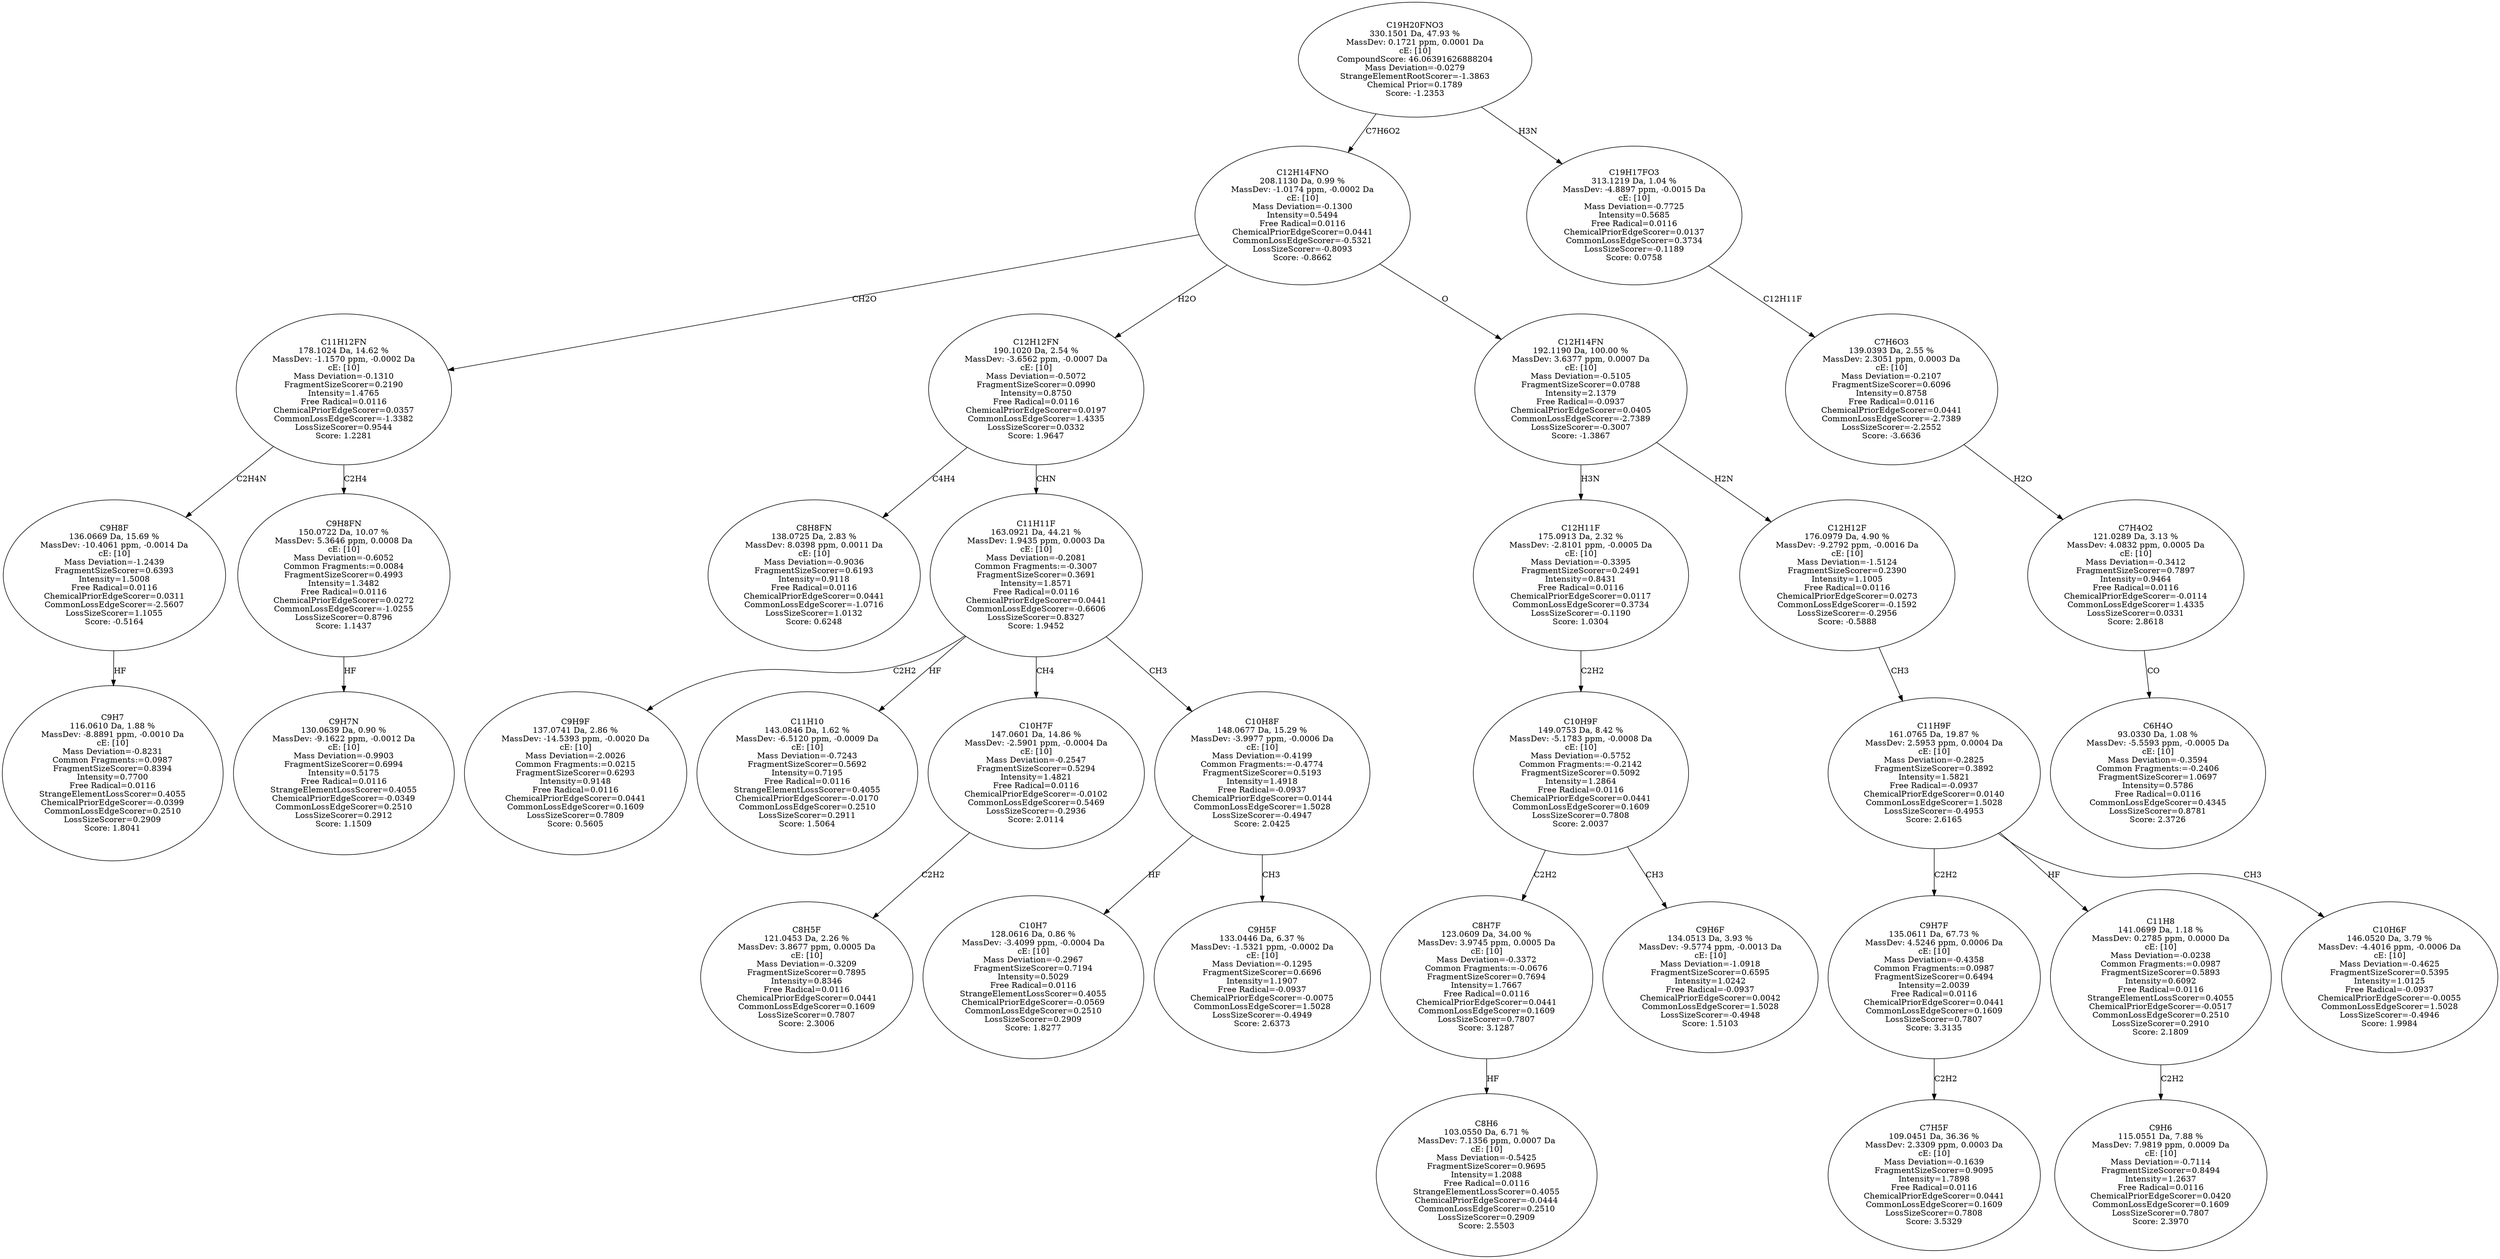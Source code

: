 strict digraph {
v1 [label="C9H7\n116.0610 Da, 1.88 %\nMassDev: -8.8891 ppm, -0.0010 Da\ncE: [10]\nMass Deviation=-0.8231\nCommon Fragments:=0.0987\nFragmentSizeScorer=0.8394\nIntensity=0.7700\nFree Radical=0.0116\nStrangeElementLossScorer=0.4055\nChemicalPriorEdgeScorer=-0.0399\nCommonLossEdgeScorer=0.2510\nLossSizeScorer=0.2909\nScore: 1.8041"];
v2 [label="C9H8F\n136.0669 Da, 15.69 %\nMassDev: -10.4061 ppm, -0.0014 Da\ncE: [10]\nMass Deviation=-1.2439\nFragmentSizeScorer=0.6393\nIntensity=1.5008\nFree Radical=0.0116\nChemicalPriorEdgeScorer=0.0311\nCommonLossEdgeScorer=-2.5607\nLossSizeScorer=1.1055\nScore: -0.5164"];
v3 [label="C9H7N\n130.0639 Da, 0.90 %\nMassDev: -9.1622 ppm, -0.0012 Da\ncE: [10]\nMass Deviation=-0.9903\nFragmentSizeScorer=0.6994\nIntensity=0.5175\nFree Radical=0.0116\nStrangeElementLossScorer=0.4055\nChemicalPriorEdgeScorer=-0.0349\nCommonLossEdgeScorer=0.2510\nLossSizeScorer=0.2912\nScore: 1.1509"];
v4 [label="C9H8FN\n150.0722 Da, 10.07 %\nMassDev: 5.3646 ppm, 0.0008 Da\ncE: [10]\nMass Deviation=-0.6052\nCommon Fragments:=0.0084\nFragmentSizeScorer=0.4993\nIntensity=1.3482\nFree Radical=0.0116\nChemicalPriorEdgeScorer=0.0272\nCommonLossEdgeScorer=-1.0255\nLossSizeScorer=0.8796\nScore: 1.1437"];
v5 [label="C11H12FN\n178.1024 Da, 14.62 %\nMassDev: -1.1570 ppm, -0.0002 Da\ncE: [10]\nMass Deviation=-0.1310\nFragmentSizeScorer=0.2190\nIntensity=1.4765\nFree Radical=0.0116\nChemicalPriorEdgeScorer=0.0357\nCommonLossEdgeScorer=-1.3382\nLossSizeScorer=0.9544\nScore: 1.2281"];
v6 [label="C8H8FN\n138.0725 Da, 2.83 %\nMassDev: 8.0398 ppm, 0.0011 Da\ncE: [10]\nMass Deviation=-0.9036\nFragmentSizeScorer=0.6193\nIntensity=0.9118\nFree Radical=0.0116\nChemicalPriorEdgeScorer=0.0441\nCommonLossEdgeScorer=-1.0716\nLossSizeScorer=1.0132\nScore: 0.6248"];
v7 [label="C9H9F\n137.0741 Da, 2.86 %\nMassDev: -14.5393 ppm, -0.0020 Da\ncE: [10]\nMass Deviation=-2.0026\nCommon Fragments:=0.0215\nFragmentSizeScorer=0.6293\nIntensity=0.9148\nFree Radical=0.0116\nChemicalPriorEdgeScorer=0.0441\nCommonLossEdgeScorer=0.1609\nLossSizeScorer=0.7809\nScore: 0.5605"];
v8 [label="C11H10\n143.0846 Da, 1.62 %\nMassDev: -6.5120 ppm, -0.0009 Da\ncE: [10]\nMass Deviation=-0.7243\nFragmentSizeScorer=0.5692\nIntensity=0.7195\nFree Radical=0.0116\nStrangeElementLossScorer=0.4055\nChemicalPriorEdgeScorer=-0.0170\nCommonLossEdgeScorer=0.2510\nLossSizeScorer=0.2911\nScore: 1.5064"];
v9 [label="C8H5F\n121.0453 Da, 2.26 %\nMassDev: 3.8677 ppm, 0.0005 Da\ncE: [10]\nMass Deviation=-0.3209\nFragmentSizeScorer=0.7895\nIntensity=0.8346\nFree Radical=0.0116\nChemicalPriorEdgeScorer=0.0441\nCommonLossEdgeScorer=0.1609\nLossSizeScorer=0.7807\nScore: 2.3006"];
v10 [label="C10H7F\n147.0601 Da, 14.86 %\nMassDev: -2.5901 ppm, -0.0004 Da\ncE: [10]\nMass Deviation=-0.2547\nFragmentSizeScorer=0.5294\nIntensity=1.4821\nFree Radical=0.0116\nChemicalPriorEdgeScorer=-0.0102\nCommonLossEdgeScorer=0.5469\nLossSizeScorer=-0.2936\nScore: 2.0114"];
v11 [label="C10H7\n128.0616 Da, 0.86 %\nMassDev: -3.4099 ppm, -0.0004 Da\ncE: [10]\nMass Deviation=-0.2967\nFragmentSizeScorer=0.7194\nIntensity=0.5029\nFree Radical=0.0116\nStrangeElementLossScorer=0.4055\nChemicalPriorEdgeScorer=-0.0569\nCommonLossEdgeScorer=0.2510\nLossSizeScorer=0.2909\nScore: 1.8277"];
v12 [label="C9H5F\n133.0446 Da, 6.37 %\nMassDev: -1.5321 ppm, -0.0002 Da\ncE: [10]\nMass Deviation=-0.1295\nFragmentSizeScorer=0.6696\nIntensity=1.1907\nFree Radical=-0.0937\nChemicalPriorEdgeScorer=-0.0075\nCommonLossEdgeScorer=1.5028\nLossSizeScorer=-0.4949\nScore: 2.6373"];
v13 [label="C10H8F\n148.0677 Da, 15.29 %\nMassDev: -3.9977 ppm, -0.0006 Da\ncE: [10]\nMass Deviation=-0.4199\nCommon Fragments:=-0.4774\nFragmentSizeScorer=0.5193\nIntensity=1.4918\nFree Radical=-0.0937\nChemicalPriorEdgeScorer=0.0144\nCommonLossEdgeScorer=1.5028\nLossSizeScorer=-0.4947\nScore: 2.0425"];
v14 [label="C11H11F\n163.0921 Da, 44.21 %\nMassDev: 1.9435 ppm, 0.0003 Da\ncE: [10]\nMass Deviation=-0.2081\nCommon Fragments:=-0.3007\nFragmentSizeScorer=0.3691\nIntensity=1.8571\nFree Radical=0.0116\nChemicalPriorEdgeScorer=0.0441\nCommonLossEdgeScorer=-0.6606\nLossSizeScorer=0.8327\nScore: 1.9452"];
v15 [label="C12H12FN\n190.1020 Da, 2.54 %\nMassDev: -3.6562 ppm, -0.0007 Da\ncE: [10]\nMass Deviation=-0.5072\nFragmentSizeScorer=0.0990\nIntensity=0.8750\nFree Radical=0.0116\nChemicalPriorEdgeScorer=0.0197\nCommonLossEdgeScorer=1.4335\nLossSizeScorer=0.0332\nScore: 1.9647"];
v16 [label="C8H6\n103.0550 Da, 6.71 %\nMassDev: 7.1356 ppm, 0.0007 Da\ncE: [10]\nMass Deviation=-0.5425\nFragmentSizeScorer=0.9695\nIntensity=1.2088\nFree Radical=0.0116\nStrangeElementLossScorer=0.4055\nChemicalPriorEdgeScorer=-0.0444\nCommonLossEdgeScorer=0.2510\nLossSizeScorer=0.2909\nScore: 2.5503"];
v17 [label="C8H7F\n123.0609 Da, 34.00 %\nMassDev: 3.9745 ppm, 0.0005 Da\ncE: [10]\nMass Deviation=-0.3372\nCommon Fragments:=-0.0676\nFragmentSizeScorer=0.7694\nIntensity=1.7667\nFree Radical=0.0116\nChemicalPriorEdgeScorer=0.0441\nCommonLossEdgeScorer=0.1609\nLossSizeScorer=0.7807\nScore: 3.1287"];
v18 [label="C9H6F\n134.0513 Da, 3.93 %\nMassDev: -9.5774 ppm, -0.0013 Da\ncE: [10]\nMass Deviation=-1.0918\nFragmentSizeScorer=0.6595\nIntensity=1.0242\nFree Radical=-0.0937\nChemicalPriorEdgeScorer=0.0042\nCommonLossEdgeScorer=1.5028\nLossSizeScorer=-0.4948\nScore: 1.5103"];
v19 [label="C10H9F\n149.0753 Da, 8.42 %\nMassDev: -5.1783 ppm, -0.0008 Da\ncE: [10]\nMass Deviation=-0.5752\nCommon Fragments:=-0.2142\nFragmentSizeScorer=0.5092\nIntensity=1.2864\nFree Radical=0.0116\nChemicalPriorEdgeScorer=0.0441\nCommonLossEdgeScorer=0.1609\nLossSizeScorer=0.7808\nScore: 2.0037"];
v20 [label="C12H11F\n175.0913 Da, 2.32 %\nMassDev: -2.8101 ppm, -0.0005 Da\ncE: [10]\nMass Deviation=-0.3395\nFragmentSizeScorer=0.2491\nIntensity=0.8431\nFree Radical=0.0116\nChemicalPriorEdgeScorer=0.0117\nCommonLossEdgeScorer=0.3734\nLossSizeScorer=-0.1190\nScore: 1.0304"];
v21 [label="C7H5F\n109.0451 Da, 36.36 %\nMassDev: 2.3309 ppm, 0.0003 Da\ncE: [10]\nMass Deviation=-0.1639\nFragmentSizeScorer=0.9095\nIntensity=1.7898\nFree Radical=0.0116\nChemicalPriorEdgeScorer=0.0441\nCommonLossEdgeScorer=0.1609\nLossSizeScorer=0.7808\nScore: 3.5329"];
v22 [label="C9H7F\n135.0611 Da, 67.73 %\nMassDev: 4.5246 ppm, 0.0006 Da\ncE: [10]\nMass Deviation=-0.4358\nCommon Fragments:=0.0987\nFragmentSizeScorer=0.6494\nIntensity=2.0039\nFree Radical=0.0116\nChemicalPriorEdgeScorer=0.0441\nCommonLossEdgeScorer=0.1609\nLossSizeScorer=0.7807\nScore: 3.3135"];
v23 [label="C9H6\n115.0551 Da, 7.88 %\nMassDev: 7.9819 ppm, 0.0009 Da\ncE: [10]\nMass Deviation=-0.7114\nFragmentSizeScorer=0.8494\nIntensity=1.2637\nFree Radical=0.0116\nChemicalPriorEdgeScorer=0.0420\nCommonLossEdgeScorer=0.1609\nLossSizeScorer=0.7807\nScore: 2.3970"];
v24 [label="C11H8\n141.0699 Da, 1.18 %\nMassDev: 0.2785 ppm, 0.0000 Da\ncE: [10]\nMass Deviation=-0.0238\nCommon Fragments:=0.0987\nFragmentSizeScorer=0.5893\nIntensity=0.6092\nFree Radical=0.0116\nStrangeElementLossScorer=0.4055\nChemicalPriorEdgeScorer=-0.0517\nCommonLossEdgeScorer=0.2510\nLossSizeScorer=0.2910\nScore: 2.1809"];
v25 [label="C10H6F\n146.0520 Da, 3.79 %\nMassDev: -4.4016 ppm, -0.0006 Da\ncE: [10]\nMass Deviation=-0.4625\nFragmentSizeScorer=0.5395\nIntensity=1.0125\nFree Radical=-0.0937\nChemicalPriorEdgeScorer=-0.0055\nCommonLossEdgeScorer=1.5028\nLossSizeScorer=-0.4946\nScore: 1.9984"];
v26 [label="C11H9F\n161.0765 Da, 19.87 %\nMassDev: 2.5953 ppm, 0.0004 Da\ncE: [10]\nMass Deviation=-0.2825\nFragmentSizeScorer=0.3892\nIntensity=1.5821\nFree Radical=-0.0937\nChemicalPriorEdgeScorer=0.0140\nCommonLossEdgeScorer=1.5028\nLossSizeScorer=-0.4953\nScore: 2.6165"];
v27 [label="C12H12F\n176.0979 Da, 4.90 %\nMassDev: -9.2792 ppm, -0.0016 Da\ncE: [10]\nMass Deviation=-1.5124\nFragmentSizeScorer=0.2390\nIntensity=1.1005\nFree Radical=0.0116\nChemicalPriorEdgeScorer=0.0273\nCommonLossEdgeScorer=-0.1592\nLossSizeScorer=-0.2956\nScore: -0.5888"];
v28 [label="C12H14FN\n192.1190 Da, 100.00 %\nMassDev: 3.6377 ppm, 0.0007 Da\ncE: [10]\nMass Deviation=-0.5105\nFragmentSizeScorer=0.0788\nIntensity=2.1379\nFree Radical=-0.0937\nChemicalPriorEdgeScorer=0.0405\nCommonLossEdgeScorer=-2.7389\nLossSizeScorer=-0.3007\nScore: -1.3867"];
v29 [label="C12H14FNO\n208.1130 Da, 0.99 %\nMassDev: -1.0174 ppm, -0.0002 Da\ncE: [10]\nMass Deviation=-0.1300\nIntensity=0.5494\nFree Radical=0.0116\nChemicalPriorEdgeScorer=0.0441\nCommonLossEdgeScorer=-0.5321\nLossSizeScorer=-0.8093\nScore: -0.8662"];
v30 [label="C6H4O\n93.0330 Da, 1.08 %\nMassDev: -5.5593 ppm, -0.0005 Da\ncE: [10]\nMass Deviation=-0.3594\nCommon Fragments:=-0.2406\nFragmentSizeScorer=1.0697\nIntensity=0.5786\nFree Radical=0.0116\nCommonLossEdgeScorer=0.4345\nLossSizeScorer=0.8781\nScore: 2.3726"];
v31 [label="C7H4O2\n121.0289 Da, 3.13 %\nMassDev: 4.0832 ppm, 0.0005 Da\ncE: [10]\nMass Deviation=-0.3412\nFragmentSizeScorer=0.7897\nIntensity=0.9464\nFree Radical=0.0116\nChemicalPriorEdgeScorer=-0.0114\nCommonLossEdgeScorer=1.4335\nLossSizeScorer=0.0331\nScore: 2.8618"];
v32 [label="C7H6O3\n139.0393 Da, 2.55 %\nMassDev: 2.3051 ppm, 0.0003 Da\ncE: [10]\nMass Deviation=-0.2107\nFragmentSizeScorer=0.6096\nIntensity=0.8758\nFree Radical=0.0116\nChemicalPriorEdgeScorer=0.0441\nCommonLossEdgeScorer=-2.7389\nLossSizeScorer=-2.2552\nScore: -3.6636"];
v33 [label="C19H17FO3\n313.1219 Da, 1.04 %\nMassDev: -4.8897 ppm, -0.0015 Da\ncE: [10]\nMass Deviation=-0.7725\nIntensity=0.5685\nFree Radical=0.0116\nChemicalPriorEdgeScorer=0.0137\nCommonLossEdgeScorer=0.3734\nLossSizeScorer=-0.1189\nScore: 0.0758"];
v34 [label="C19H20FNO3\n330.1501 Da, 47.93 %\nMassDev: 0.1721 ppm, 0.0001 Da\ncE: [10]\nCompoundScore: 46.06391626888204\nMass Deviation=-0.0279\nStrangeElementRootScorer=-1.3863\nChemical Prior=0.1789\nScore: -1.2353"];
v2 -> v1 [label="HF"];
v5 -> v2 [label="C2H4N"];
v4 -> v3 [label="HF"];
v5 -> v4 [label="C2H4"];
v29 -> v5 [label="CH2O"];
v15 -> v6 [label="C4H4"];
v14 -> v7 [label="C2H2"];
v14 -> v8 [label="HF"];
v10 -> v9 [label="C2H2"];
v14 -> v10 [label="CH4"];
v13 -> v11 [label="HF"];
v13 -> v12 [label="CH3"];
v14 -> v13 [label="CH3"];
v15 -> v14 [label="CHN"];
v29 -> v15 [label="H2O"];
v17 -> v16 [label="HF"];
v19 -> v17 [label="C2H2"];
v19 -> v18 [label="CH3"];
v20 -> v19 [label="C2H2"];
v28 -> v20 [label="H3N"];
v22 -> v21 [label="C2H2"];
v26 -> v22 [label="C2H2"];
v24 -> v23 [label="C2H2"];
v26 -> v24 [label="HF"];
v26 -> v25 [label="CH3"];
v27 -> v26 [label="CH3"];
v28 -> v27 [label="H2N"];
v29 -> v28 [label="O"];
v34 -> v29 [label="C7H6O2"];
v31 -> v30 [label="CO"];
v32 -> v31 [label="H2O"];
v33 -> v32 [label="C12H11F"];
v34 -> v33 [label="H3N"];
}